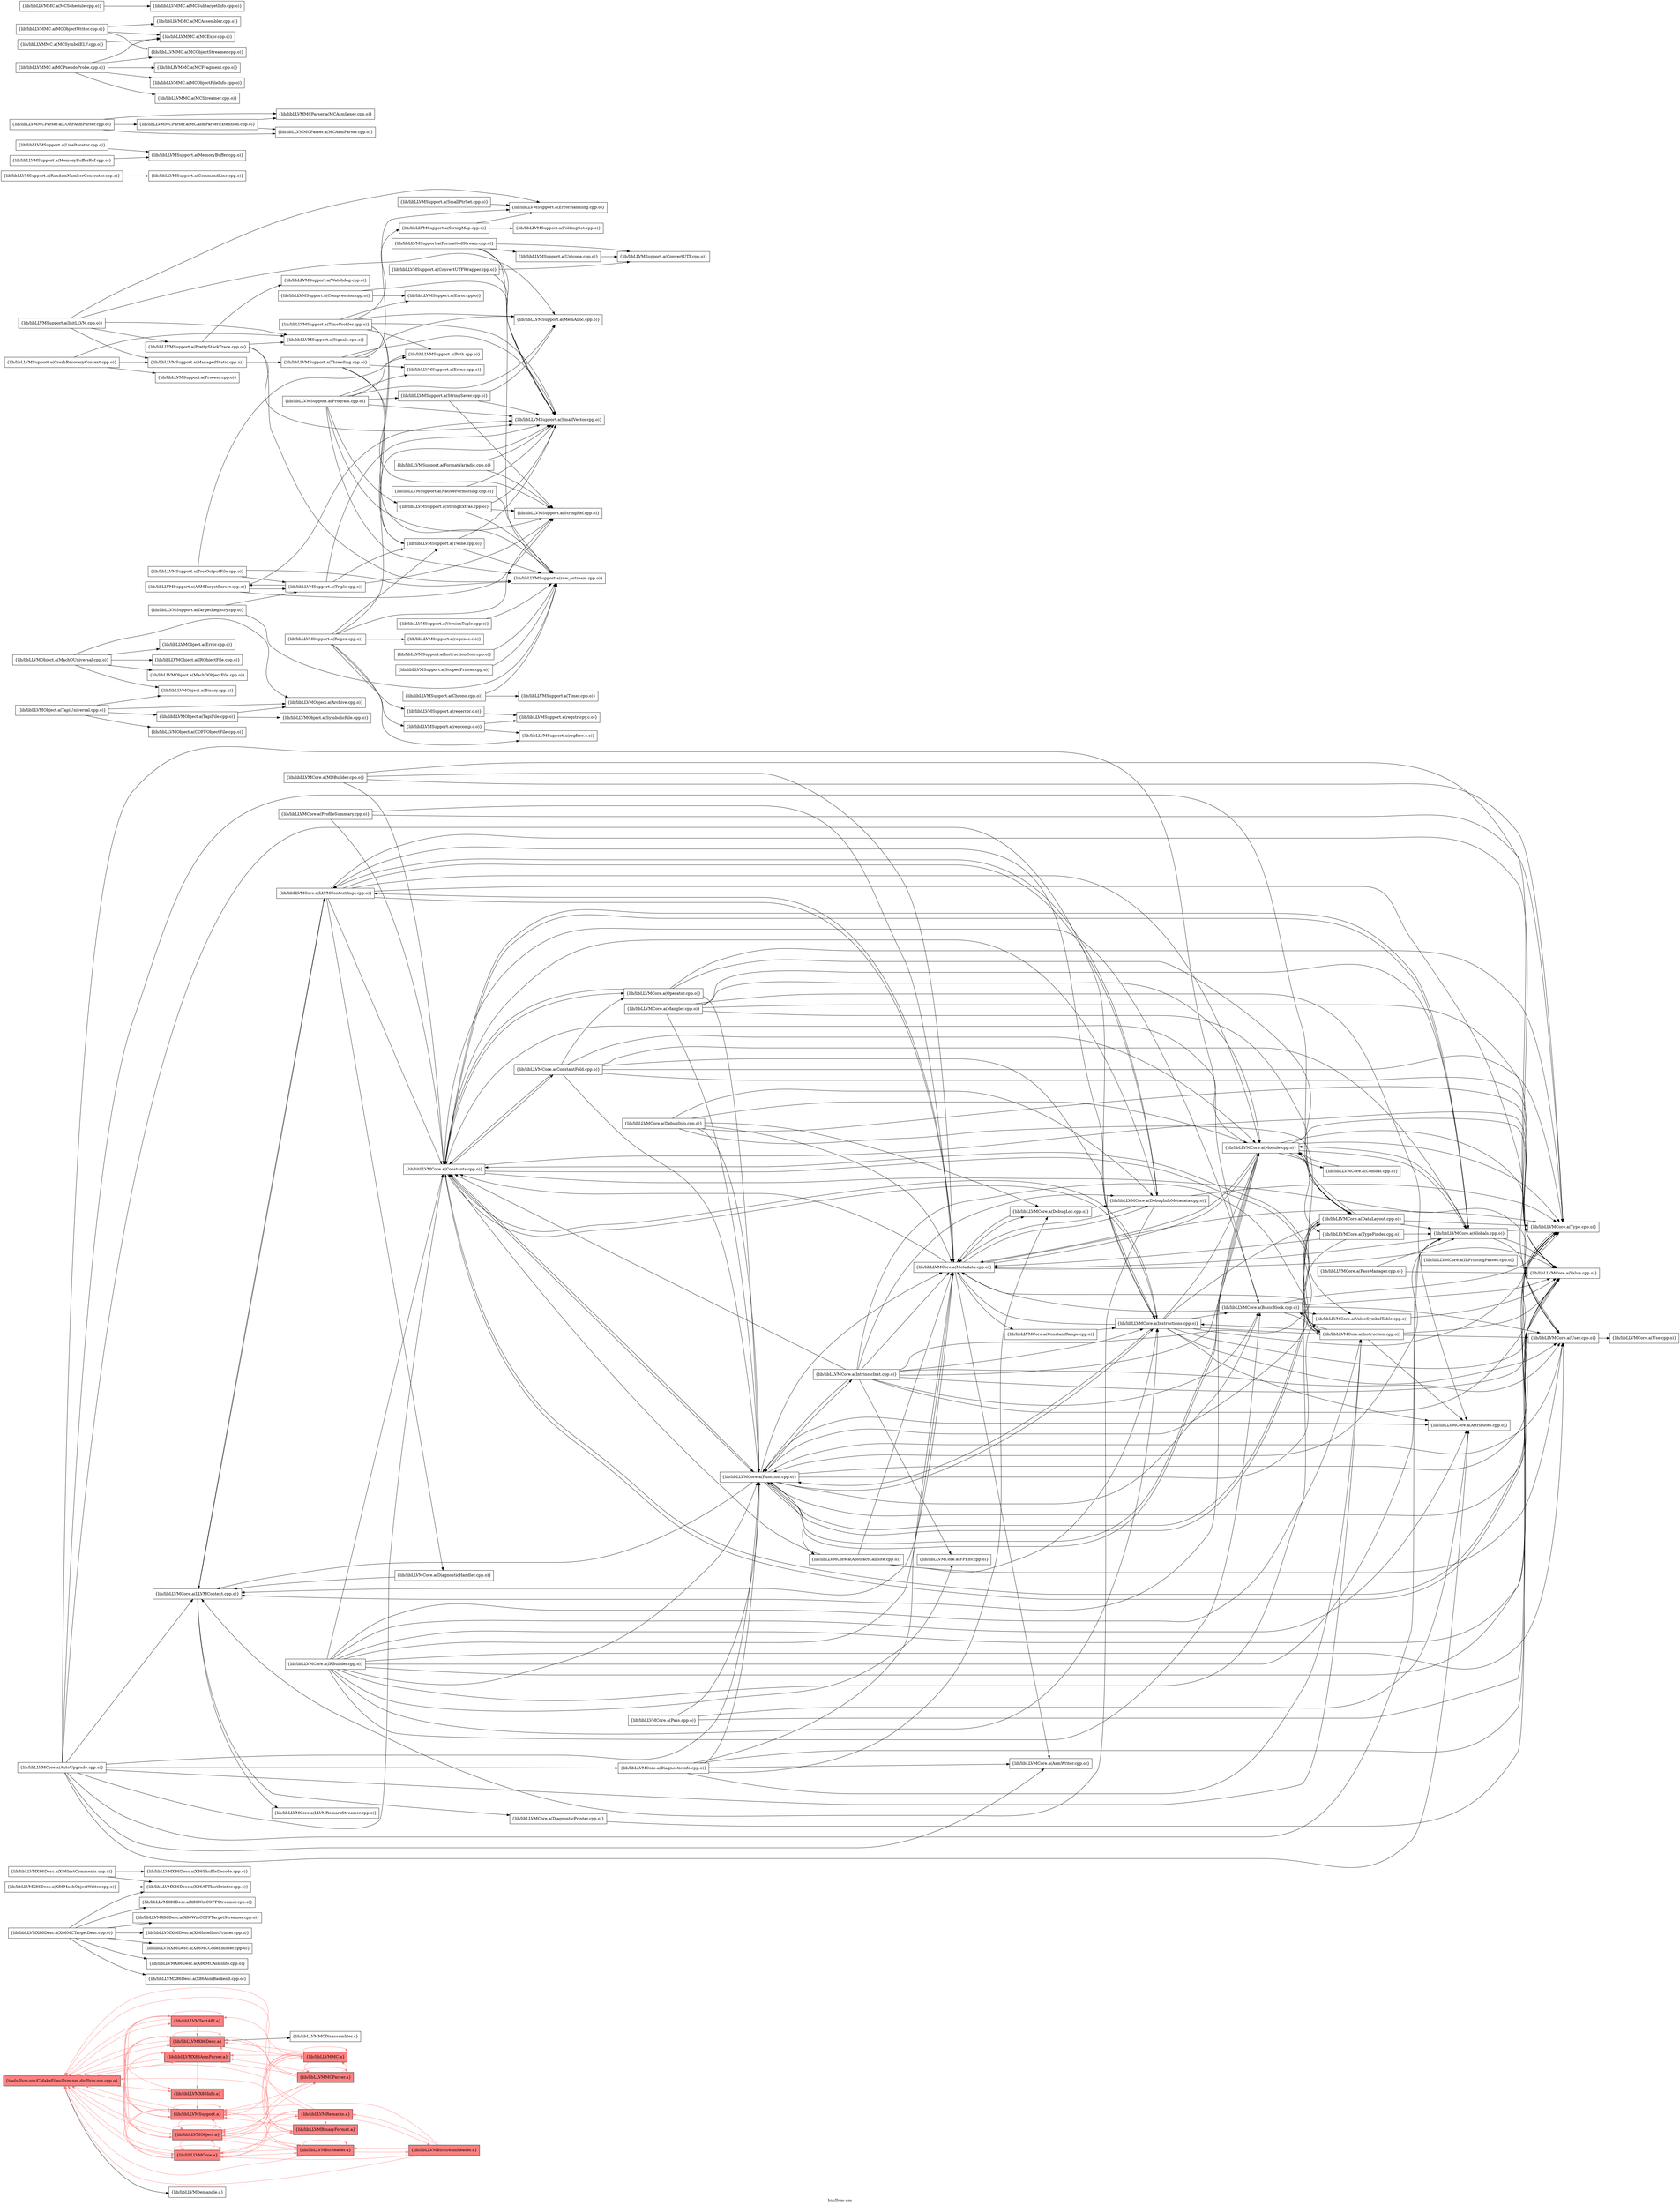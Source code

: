 digraph "bin/llvm-nm" {
	label="bin/llvm-nm";
	rankdir="LR"
	{ rank=same; Node0x55a150716d98;  }
	{ rank=same; Node0x55a1507157b8; Node0x55a150715cb8; Node0x55a1507176f8; Node0x55a150716cf8; Node0x55a1507189b8; Node0x55a1507171f8; Node0x55a150718eb8; Node0x55a150717fb8;  }
	{ rank=same; Node0x55a150710178; Node0x55a15070fc78; Node0x55a1507184b8; Node0x55a150717bf8; Node0x55a15070f728; Node0x55a15070f278;  }

	Node0x55a150716d98 [shape=record,shape=box,style=filled,fillcolor="1.000000 0.5 1",group=1,label="{tools/llvm-nm/CMakeFiles/llvm-nm.dir/llvm-nm.cpp.o}"];
	Node0x55a150716d98 -> Node0x55a1507157b8[color="1.000000 0.5 1"];
	Node0x55a150716d98 -> Node0x55a150715cb8[color="1.000000 0.5 1"];
	Node0x55a150716d98 -> Node0x55a1507176f8[color="1.000000 0.5 1"];
	Node0x55a150716d98 -> Node0x55a150716cf8[color="1.000000 0.5 1"];
	Node0x55a150716d98 -> Node0x55a1507189b8[color="1.000000 0.5 1"];
	Node0x55a150716d98 -> Node0x55a1507171f8;
	Node0x55a150716d98 -> Node0x55a150718eb8[color="1.000000 0.5 1"];
	Node0x55a150716d98 -> Node0x55a150717fb8[color="1.000000 0.5 1"];
	Node0x55a1507157b8 [shape=record,shape=box,style=filled,fillcolor="1.000000 0.5 1",group=1,label="{lib/libLLVMX86AsmParser.a}"];
	Node0x55a1507157b8 -> Node0x55a150716d98[color="1.000000 0.5 1"];
	Node0x55a1507157b8 -> Node0x55a150715cb8[color="1.000000 0.5 1"];
	Node0x55a1507157b8 -> Node0x55a1507176f8[color="1.000000 0.5 1"];
	Node0x55a1507157b8 -> Node0x55a150718eb8[color="1.000000 0.5 1"];
	Node0x55a1507157b8 -> Node0x55a150710178[color="1.000000 0.5 1"];
	Node0x55a1507157b8 -> Node0x55a15070fc78[color="1.000000 0.5 1"];
	Node0x55a150715cb8 [shape=record,shape=box,style=filled,fillcolor="1.000000 0.5 1",group=1,label="{lib/libLLVMX86Desc.a}"];
	Node0x55a150715cb8 -> Node0x55a150716d98[color="1.000000 0.5 1"];
	Node0x55a150715cb8 -> Node0x55a150715cb8[color="1.000000 0.5 1"];
	Node0x55a150715cb8 -> Node0x55a150718eb8[color="1.000000 0.5 1"];
	Node0x55a150715cb8 -> Node0x55a15070fc78[color="1.000000 0.5 1"];
	Node0x55a150715cb8 -> Node0x55a1507176f8[color="1.000000 0.5 1"];
	Node0x55a150715cb8 -> Node0x55a1507184b8;
	Node0x55a150715cb8 -> Node0x55a1507157b8[color="1.000000 0.5 1"];
	Node0x55a150715cb8 -> Node0x55a150717bf8[color="1.000000 0.5 1"];
	Node0x55a1507176f8 [shape=record,shape=box,style=filled,fillcolor="1.000000 0.5 1",group=1,label="{lib/libLLVMX86Info.a}"];
	Node0x55a1507176f8 -> Node0x55a150718eb8[color="1.000000 0.5 1"];
	Node0x55a150716cf8 [shape=record,shape=box,style=filled,fillcolor="1.000000 0.5 1",group=1,label="{lib/libLLVMCore.a}"];
	Node0x55a150716cf8 -> Node0x55a150718eb8[color="1.000000 0.5 1"];
	Node0x55a150716cf8 -> Node0x55a150716d98[color="1.000000 0.5 1"];
	Node0x55a150716cf8 -> Node0x55a150715cb8[color="1.000000 0.5 1"];
	Node0x55a150716cf8 -> Node0x55a150716cf8[color="1.000000 0.5 1"];
	Node0x55a150716cf8 -> Node0x55a150717bf8[color="1.000000 0.5 1"];
	Node0x55a150716cf8 -> Node0x55a15070f728[color="1.000000 0.5 1"];
	Node0x55a150716cf8 -> Node0x55a15070f278[color="1.000000 0.5 1"];
	Node0x55a150716cf8 -> Node0x55a1507189b8[color="1.000000 0.5 1"];
	Node0x55a1507189b8 [shape=record,shape=box,style=filled,fillcolor="1.000000 0.5 1",group=1,label="{lib/libLLVMObject.a}"];
	Node0x55a1507189b8 -> Node0x55a150716d98[color="1.000000 0.5 1"];
	Node0x55a1507189b8 -> Node0x55a1507189b8[color="1.000000 0.5 1"];
	Node0x55a1507189b8 -> Node0x55a150718eb8[color="1.000000 0.5 1"];
	Node0x55a1507189b8 -> Node0x55a150717bf8[color="1.000000 0.5 1"];
	Node0x55a1507189b8 -> Node0x55a15070fc78[color="1.000000 0.5 1"];
	Node0x55a1507189b8 -> Node0x55a150716cf8[color="1.000000 0.5 1"];
	Node0x55a1507189b8 -> Node0x55a15070f278[color="1.000000 0.5 1"];
	Node0x55a1507189b8 -> Node0x55a150715cb8[color="1.000000 0.5 1"];
	Node0x55a1507189b8 -> Node0x55a1507157b8[color="1.000000 0.5 1"];
	Node0x55a1507189b8 -> Node0x55a150710178[color="1.000000 0.5 1"];
	Node0x55a1507189b8 -> Node0x55a150717fb8[color="1.000000 0.5 1"];
	Node0x55a1507171f8 [shape=record,shape=box,group=0,label="{lib/libLLVMDemangle.a}"];
	Node0x55a150718eb8 [shape=record,shape=box,style=filled,fillcolor="1.000000 0.5 1",group=1,label="{lib/libLLVMSupport.a}"];
	Node0x55a150718eb8 -> Node0x55a150716d98[color="1.000000 0.5 1"];
	Node0x55a150718eb8 -> Node0x55a150716cf8[color="1.000000 0.5 1"];
	Node0x55a150718eb8 -> Node0x55a1507189b8[color="1.000000 0.5 1"];
	Node0x55a150718eb8 -> Node0x55a150718eb8[color="1.000000 0.5 1"];
	Node0x55a150718eb8 -> Node0x55a150715cb8[color="1.000000 0.5 1"];
	Node0x55a150717fb8 [shape=record,shape=box,style=filled,fillcolor="1.000000 0.5 1",group=1,label="{lib/libLLVMTextAPI.a}"];
	Node0x55a150717fb8 -> Node0x55a150718eb8[color="1.000000 0.5 1"];
	Node0x55a150717fb8 -> Node0x55a150717fb8[color="1.000000 0.5 1"];
	Node0x55a150717fb8 -> Node0x55a150716d98[color="1.000000 0.5 1"];
	Node0x55a150717fb8 -> Node0x55a1507189b8[color="1.000000 0.5 1"];
	Node0x55a150717fb8 -> Node0x55a150716cf8[color="1.000000 0.5 1"];
	Node0x55a150717fb8 -> Node0x55a150715cb8[color="1.000000 0.5 1"];
	Node0x55a150710178 [shape=record,shape=box,style=filled,fillcolor="1.000000 0.5 1",group=1,label="{lib/libLLVMMCParser.a}"];
	Node0x55a150710178 -> Node0x55a150716d98[color="1.000000 0.5 1"];
	Node0x55a150710178 -> Node0x55a1507157b8[color="1.000000 0.5 1"];
	Node0x55a150710178 -> Node0x55a150715cb8[color="1.000000 0.5 1"];
	Node0x55a150710178 -> Node0x55a1507189b8[color="1.000000 0.5 1"];
	Node0x55a150710178 -> Node0x55a150718eb8[color="1.000000 0.5 1"];
	Node0x55a150710178 -> Node0x55a150710178[color="1.000000 0.5 1"];
	Node0x55a150710178 -> Node0x55a15070fc78[color="1.000000 0.5 1"];
	Node0x55a15070fc78 [shape=record,shape=box,style=filled,fillcolor="1.000000 0.5 1",group=1,label="{lib/libLLVMMC.a}"];
	Node0x55a15070fc78 -> Node0x55a150715cb8[color="1.000000 0.5 1"];
	Node0x55a15070fc78 -> Node0x55a150718eb8[color="1.000000 0.5 1"];
	Node0x55a15070fc78 -> Node0x55a150716d98[color="1.000000 0.5 1"];
	Node0x55a15070fc78 -> Node0x55a150710178[color="1.000000 0.5 1"];
	Node0x55a15070fc78 -> Node0x55a15070fc78[color="1.000000 0.5 1"];
	Node0x55a15070fc78 -> Node0x55a1507157b8[color="1.000000 0.5 1"];
	Node0x55a15070fc78 -> Node0x55a150716cf8[color="1.000000 0.5 1"];
	Node0x55a15070fc78 -> Node0x55a1507189b8[color="1.000000 0.5 1"];
	Node0x55a15070fc78 -> Node0x55a150717bf8[color="1.000000 0.5 1"];
	Node0x55a1507101c8 [shape=record,shape=box,group=0,label="{lib/libLLVMX86Desc.a(X86InstComments.cpp.o)}"];
	Node0x55a1507101c8 -> Node0x55a150718dc8;
	Node0x55a1507101c8 -> Node0x55a150717a18;
	Node0x55a150718dc8 [shape=record,shape=box,group=0,label="{lib/libLLVMX86Desc.a(X86ATTInstPrinter.cpp.o)}"];
	Node0x55a150717a18 [shape=record,shape=box,group=0,label="{lib/libLLVMX86Desc.a(X86ShuffleDecode.cpp.o)}"];
	Node0x55a150717d38 [shape=record,shape=box,group=0,label="{lib/libLLVMX86Desc.a(X86MCTargetDesc.cpp.o)}"];
	Node0x55a150717d38 -> Node0x55a150718dc8;
	Node0x55a150717d38 -> Node0x55a150718698;
	Node0x55a150717d38 -> Node0x55a150718a58;
	Node0x55a150717d38 -> Node0x55a150718d28;
	Node0x55a150717d38 -> Node0x55a15070f0e8;
	Node0x55a150717d38 -> Node0x55a1507117f8;
	Node0x55a150717d38 -> Node0x55a150711d98;
	Node0x55a150718698 [shape=record,shape=box,group=0,label="{lib/libLLVMX86Desc.a(X86IntelInstPrinter.cpp.o)}"];
	Node0x55a150718a58 [shape=record,shape=box,group=0,label="{lib/libLLVMX86Desc.a(X86AsmBackend.cpp.o)}"];
	Node0x55a150718d28 [shape=record,shape=box,group=0,label="{lib/libLLVMX86Desc.a(X86MCAsmInfo.cpp.o)}"];
	Node0x55a15070f0e8 [shape=record,shape=box,group=0,label="{lib/libLLVMX86Desc.a(X86MCCodeEmitter.cpp.o)}"];
	Node0x55a1507117f8 [shape=record,shape=box,group=0,label="{lib/libLLVMX86Desc.a(X86WinCOFFStreamer.cpp.o)}"];
	Node0x55a150711d98 [shape=record,shape=box,group=0,label="{lib/libLLVMX86Desc.a(X86WinCOFFTargetStreamer.cpp.o)}"];
	Node0x55a1507184b8 [shape=record,shape=box,group=0,label="{lib/libLLVMMCDisassembler.a}"];
	Node0x55a150717bf8 [shape=record,shape=box,style=filled,fillcolor="1.000000 0.5 1",group=1,label="{lib/libLLVMBinaryFormat.a}"];
	Node0x55a150717bf8 -> Node0x55a150718eb8[color="1.000000 0.5 1"];
	Node0x55a150717bf8 -> Node0x55a150716d98[color="1.000000 0.5 1"];
	Node0x55a150710268 [shape=record,shape=box,group=0,label="{lib/libLLVMX86Desc.a(X86MachObjectWriter.cpp.o)}"];
	Node0x55a150710268 -> Node0x55a150718dc8;
	Node0x55a15070fd18 [shape=record,shape=box,group=0,label="{lib/libLLVMCore.a(LLVMContext.cpp.o)}"];
	Node0x55a15070fd18 -> Node0x55a150712e78;
	Node0x55a15070fd18 -> Node0x55a150713468;
	Node0x55a15070fd18 -> Node0x55a15070f4a8;
	Node0x55a150712e78 [shape=record,shape=box,group=0,label="{lib/libLLVMCore.a(DiagnosticPrinter.cpp.o)}"];
	Node0x55a150712e78 -> Node0x55a150717b08;
	Node0x55a150713468 [shape=record,shape=box,group=0,label="{lib/libLLVMCore.a(LLVMContextImpl.cpp.o)}"];
	Node0x55a150713468 -> Node0x55a15070fd18;
	Node0x55a150713468 -> Node0x55a1507109e8;
	Node0x55a150713468 -> Node0x55a150712388;
	Node0x55a150713468 -> Node0x55a150713be8;
	Node0x55a150713468 -> Node0x55a150710038;
	Node0x55a150713468 -> Node0x55a150710718;
	Node0x55a150713468 -> Node0x55a150710d08;
	Node0x55a150713468 -> Node0x55a150717b08;
	Node0x55a15070f4a8 [shape=record,shape=box,group=0,label="{lib/libLLVMCore.a(LLVMRemarkStreamer.cpp.o)}"];
	Node0x55a150717b08 [shape=record,shape=box,group=0,label="{lib/libLLVMCore.a(Value.cpp.o)}"];
	Node0x55a1507135a8 [shape=record,shape=box,group=0,label="{lib/libLLVMCore.a(DiagnosticInfo.cpp.o)}"];
	Node0x55a1507135a8 -> Node0x55a150713d28;
	Node0x55a1507135a8 -> Node0x55a1507161b8;
	Node0x55a1507135a8 -> Node0x55a150712158;
	Node0x55a1507135a8 -> Node0x55a150714f98;
	Node0x55a1507135a8 -> Node0x55a150710038;
	Node0x55a1507135a8 -> Node0x55a150717b08;
	Node0x55a150713d28 [shape=record,shape=box,group=0,label="{lib/libLLVMCore.a(Function.cpp.o)}"];
	Node0x55a150713d28 -> Node0x55a15070fd18;
	Node0x55a150713d28 -> Node0x55a1507118e8;
	Node0x55a150713d28 -> Node0x55a1507155d8;
	Node0x55a150713d28 -> Node0x55a150716488;
	Node0x55a150713d28 -> Node0x55a1507109e8;
	Node0x55a150713d28 -> Node0x55a150710f38;
	Node0x55a150713d28 -> Node0x55a150713c88;
	Node0x55a150713d28 -> Node0x55a1507143b8;
	Node0x55a150713d28 -> Node0x55a150710038;
	Node0x55a150713d28 -> Node0x55a150710718;
	Node0x55a150713d28 -> Node0x55a15070f638;
	Node0x55a150713d28 -> Node0x55a150710d08;
	Node0x55a150713d28 -> Node0x55a150717b08;
	Node0x55a150713d28 -> Node0x55a150716988;
	Node0x55a1507161b8 [shape=record,shape=box,group=0,label="{lib/libLLVMCore.a(Instruction.cpp.o)}"];
	Node0x55a1507161b8 -> Node0x55a1507155d8;
	Node0x55a1507161b8 -> Node0x55a150716488;
	Node0x55a1507161b8 -> Node0x55a1507109e8;
	Node0x55a1507161b8 -> Node0x55a150710f38;
	Node0x55a1507161b8 -> Node0x55a150710038;
	Node0x55a1507161b8 -> Node0x55a150710d08;
	Node0x55a1507161b8 -> Node0x55a150717b08;
	Node0x55a150712158 [shape=record,shape=box,group=0,label="{lib/libLLVMCore.a(AsmWriter.cpp.o)}"];
	Node0x55a150714f98 [shape=record,shape=box,group=0,label="{lib/libLLVMCore.a(DebugLoc.cpp.o)}"];
	Node0x55a150714f98 -> Node0x55a150712388;
	Node0x55a150714f98 -> Node0x55a150710038;
	Node0x55a150710038 [shape=record,shape=box,group=0,label="{lib/libLLVMCore.a(Metadata.cpp.o)}"];
	Node0x55a150710038 -> Node0x55a15070fd18;
	Node0x55a150710038 -> Node0x55a150712838;
	Node0x55a150710038 -> Node0x55a1507109e8;
	Node0x55a150710038 -> Node0x55a150712158;
	Node0x55a150710038 -> Node0x55a150712388;
	Node0x55a150710038 -> Node0x55a150714f98;
	Node0x55a150710038 -> Node0x55a150713468;
	Node0x55a150710038 -> Node0x55a150710718;
	Node0x55a150710038 -> Node0x55a15070f638;
	Node0x55a150710038 -> Node0x55a150717b08;
	Node0x55a1507118e8 [shape=record,shape=box,group=0,label="{lib/libLLVMCore.a(DataLayout.cpp.o)}"];
	Node0x55a1507118e8 -> Node0x55a150713d28;
	Node0x55a1507118e8 -> Node0x55a150712018;
	Node0x55a1507118e8 -> Node0x55a150710718;
	Node0x55a1507118e8 -> Node0x55a15070f638;
	Node0x55a1507155d8 [shape=record,shape=box,group=0,label="{lib/libLLVMCore.a(Instructions.cpp.o)}"];
	Node0x55a1507155d8 -> Node0x55a150713d28;
	Node0x55a1507155d8 -> Node0x55a1507118e8;
	Node0x55a1507155d8 -> Node0x55a1507161b8;
	Node0x55a1507155d8 -> Node0x55a150716488;
	Node0x55a1507155d8 -> Node0x55a1507109e8;
	Node0x55a1507155d8 -> Node0x55a150710f38;
	Node0x55a1507155d8 -> Node0x55a150713468;
	Node0x55a1507155d8 -> Node0x55a150710038;
	Node0x55a1507155d8 -> Node0x55a150710718;
	Node0x55a1507155d8 -> Node0x55a15070f638;
	Node0x55a1507155d8 -> Node0x55a150710d08;
	Node0x55a1507155d8 -> Node0x55a150717b08;
	Node0x55a150716488 [shape=record,shape=box,group=0,label="{lib/libLLVMCore.a(BasicBlock.cpp.o)}"];
	Node0x55a150716488 -> Node0x55a1507161b8;
	Node0x55a150716488 -> Node0x55a1507109e8;
	Node0x55a150716488 -> Node0x55a150710038;
	Node0x55a150716488 -> Node0x55a15070f638;
	Node0x55a150716488 -> Node0x55a150710d08;
	Node0x55a150716488 -> Node0x55a150717b08;
	Node0x55a150716488 -> Node0x55a150716988;
	Node0x55a1507109e8 [shape=record,shape=box,group=0,label="{lib/libLLVMCore.a(Constants.cpp.o)}"];
	Node0x55a1507109e8 -> Node0x55a150713d28;
	Node0x55a1507109e8 -> Node0x55a150712018;
	Node0x55a1507109e8 -> Node0x55a1507155d8;
	Node0x55a1507109e8 -> Node0x55a1507161b8;
	Node0x55a1507109e8 -> Node0x55a150710768;
	Node0x55a1507109e8 -> Node0x55a150711708;
	Node0x55a1507109e8 -> Node0x55a15070f638;
	Node0x55a1507109e8 -> Node0x55a150710d08;
	Node0x55a1507109e8 -> Node0x55a150717b08;
	Node0x55a150710f38 [shape=record,shape=box,group=0,label="{lib/libLLVMCore.a(Attributes.cpp.o)}"];
	Node0x55a150713c88 [shape=record,shape=box,group=0,label="{lib/libLLVMCore.a(IntrinsicInst.cpp.o)}"];
	Node0x55a150713c88 -> Node0x55a150713d28;
	Node0x55a150713c88 -> Node0x55a1507118e8;
	Node0x55a150713c88 -> Node0x55a1507155d8;
	Node0x55a150713c88 -> Node0x55a1507161b8;
	Node0x55a150713c88 -> Node0x55a150716488;
	Node0x55a150713c88 -> Node0x55a1507109e8;
	Node0x55a150713c88 -> Node0x55a150712388;
	Node0x55a150713c88 -> Node0x55a150713a58;
	Node0x55a150713c88 -> Node0x55a150710038;
	Node0x55a150713c88 -> Node0x55a150710718;
	Node0x55a150713c88 -> Node0x55a15070f638;
	Node0x55a150713c88 -> Node0x55a150710d08;
	Node0x55a150713c88 -> Node0x55a150717b08;
	Node0x55a1507143b8 [shape=record,shape=box,group=0,label="{lib/libLLVMCore.a(AbstractCallSite.cpp.o)}"];
	Node0x55a1507143b8 -> Node0x55a1507155d8;
	Node0x55a1507143b8 -> Node0x55a1507109e8;
	Node0x55a1507143b8 -> Node0x55a150710038;
	Node0x55a1507143b8 -> Node0x55a150710d08;
	Node0x55a150710718 [shape=record,shape=box,group=0,label="{lib/libLLVMCore.a(Module.cpp.o)}"];
	Node0x55a150710718 -> Node0x55a15070fd18;
	Node0x55a150710718 -> Node0x55a150713d28;
	Node0x55a150710718 -> Node0x55a1507118e8;
	Node0x55a150710718 -> Node0x55a150712018;
	Node0x55a150710718 -> Node0x55a1507109e8;
	Node0x55a150710718 -> Node0x55a150713508;
	Node0x55a150710718 -> Node0x55a150710038;
	Node0x55a150710718 -> Node0x55a15070f638;
	Node0x55a150710718 -> Node0x55a150711118;
	Node0x55a150710718 -> Node0x55a150710d08;
	Node0x55a150710718 -> Node0x55a150717b08;
	Node0x55a150710718 -> Node0x55a150716988;
	Node0x55a15070f638 [shape=record,shape=box,group=0,label="{lib/libLLVMCore.a(Type.cpp.o)}"];
	Node0x55a15070f638 -> Node0x55a1507109e8;
	Node0x55a150710d08 [shape=record,shape=box,group=0,label="{lib/libLLVMCore.a(User.cpp.o)}"];
	Node0x55a150710d08 -> Node0x55a150710538;
	Node0x55a150716988 [shape=record,shape=box,group=0,label="{lib/libLLVMCore.a(ValueSymbolTable.cpp.o)}"];
	Node0x55a150716988 -> Node0x55a150717b08;
	Node0x55a150712018 [shape=record,shape=box,group=0,label="{lib/libLLVMCore.a(Globals.cpp.o)}"];
	Node0x55a150712018 -> Node0x55a150713d28;
	Node0x55a150712018 -> Node0x55a1507109e8;
	Node0x55a150712018 -> Node0x55a150710038;
	Node0x55a150712018 -> Node0x55a150710718;
	Node0x55a150712018 -> Node0x55a15070f638;
	Node0x55a150712018 -> Node0x55a150710d08;
	Node0x55a150712018 -> Node0x55a150717b08;
	Node0x55a150712838 [shape=record,shape=box,group=0,label="{lib/libLLVMCore.a(ConstantRange.cpp.o)}"];
	Node0x55a150712838 -> Node0x55a1507155d8;
	Node0x55a150710768 [shape=record,shape=box,group=0,label="{lib/libLLVMCore.a(ConstantFold.cpp.o)}"];
	Node0x55a150710768 -> Node0x55a150713d28;
	Node0x55a150710768 -> Node0x55a150712018;
	Node0x55a150710768 -> Node0x55a1507155d8;
	Node0x55a150710768 -> Node0x55a1507109e8;
	Node0x55a150710768 -> Node0x55a150710718;
	Node0x55a150710768 -> Node0x55a150711708;
	Node0x55a150710768 -> Node0x55a15070f638;
	Node0x55a150710768 -> Node0x55a150717b08;
	Node0x55a150711708 [shape=record,shape=box,group=0,label="{lib/libLLVMCore.a(Operator.cpp.o)}"];
	Node0x55a150711708 -> Node0x55a150713d28;
	Node0x55a150711708 -> Node0x55a1507118e8;
	Node0x55a150711708 -> Node0x55a1507109e8;
	Node0x55a150711708 -> Node0x55a15070f638;
	Node0x55a150712388 [shape=record,shape=box,group=0,label="{lib/libLLVMCore.a(DebugInfoMetadata.cpp.o)}"];
	Node0x55a150712388 -> Node0x55a15070fd18;
	Node0x55a150712388 -> Node0x55a1507109e8;
	Node0x55a150712388 -> Node0x55a150713468;
	Node0x55a150712388 -> Node0x55a150710038;
	Node0x55a150712388 -> Node0x55a15070f638;
	Node0x55a150713508 [shape=record,shape=box,group=0,label="{lib/libLLVMCore.a(Comdat.cpp.o)}"];
	Node0x55a150713508 -> Node0x55a150710718;
	Node0x55a150713a58 [shape=record,shape=box,group=0,label="{lib/libLLVMCore.a(FPEnv.cpp.o)}"];
	Node0x55a150711f78 [shape=record,shape=box,group=0,label="{lib/libLLVMCore.a(DebugInfo.cpp.o)}"];
	Node0x55a150711f78 -> Node0x55a150713d28;
	Node0x55a150711f78 -> Node0x55a1507161b8;
	Node0x55a150711f78 -> Node0x55a150712388;
	Node0x55a150711f78 -> Node0x55a150714f98;
	Node0x55a150711f78 -> Node0x55a150710038;
	Node0x55a150711f78 -> Node0x55a150710718;
	Node0x55a150711f78 -> Node0x55a150717b08;
	Node0x55a150712ec8 [shape=record,shape=box,group=0,label="{lib/libLLVMCore.a(IRBuilder.cpp.o)}"];
	Node0x55a150712ec8 -> Node0x55a150713d28;
	Node0x55a150712ec8 -> Node0x55a1507118e8;
	Node0x55a150712ec8 -> Node0x55a150712018;
	Node0x55a150712ec8 -> Node0x55a1507155d8;
	Node0x55a150712ec8 -> Node0x55a1507161b8;
	Node0x55a150712ec8 -> Node0x55a150716488;
	Node0x55a150712ec8 -> Node0x55a1507109e8;
	Node0x55a150712ec8 -> Node0x55a150710f38;
	Node0x55a150712ec8 -> Node0x55a150713a58;
	Node0x55a150712ec8 -> Node0x55a150710038;
	Node0x55a150712ec8 -> Node0x55a15070f638;
	Node0x55a150712ec8 -> Node0x55a150710d08;
	Node0x55a150712ec8 -> Node0x55a150717b08;
	Node0x55a150713be8 [shape=record,shape=box,group=0,label="{lib/libLLVMCore.a(DiagnosticHandler.cpp.o)}"];
	Node0x55a150713be8 -> Node0x55a15070fd18;
	Node0x55a15070f728 [shape=record,shape=box,style=filled,fillcolor="1.000000 0.5 1",group=1,label="{lib/libLLVMRemarks.a}"];
	Node0x55a15070f728 -> Node0x55a150716d98[color="1.000000 0.5 1"];
	Node0x55a15070f728 -> Node0x55a150718eb8[color="1.000000 0.5 1"];
	Node0x55a15070f728 -> Node0x55a150716cf8[color="1.000000 0.5 1"];
	Node0x55a15070f728 -> Node0x55a15070f278[color="1.000000 0.5 1"];
	Node0x55a15070f728 -> Node0x55a150717bf8[color="1.000000 0.5 1"];
	Node0x55a15070f728 -> Node0x55a1507189b8[color="1.000000 0.5 1"];
	Node0x55a15070f728 -> Node0x55a15070f3b8[color="1.000000 0.5 1"];
	Node0x55a15070f728 -> Node0x55a150717fb8[color="1.000000 0.5 1"];
	Node0x55a15070fc28 [shape=record,shape=box,group=0,label="{lib/libLLVMCore.a(MDBuilder.cpp.o)}"];
	Node0x55a15070fc28 -> Node0x55a1507109e8;
	Node0x55a15070fc28 -> Node0x55a150710038;
	Node0x55a15070fc28 -> Node0x55a15070f638;
	Node0x55a15070fc28 -> Node0x55a150717b08;
	Node0x55a150711118 [shape=record,shape=box,group=0,label="{lib/libLLVMCore.a(TypeFinder.cpp.o)}"];
	Node0x55a150711118 -> Node0x55a150713d28;
	Node0x55a150711118 -> Node0x55a150712018;
	Node0x55a150711118 -> Node0x55a150710038;
	Node0x55a15070f228 [shape=record,shape=box,group=0,label="{lib/libLLVMCore.a(ProfileSummary.cpp.o)}"];
	Node0x55a15070f228 -> Node0x55a1507109e8;
	Node0x55a15070f228 -> Node0x55a150710038;
	Node0x55a15070f228 -> Node0x55a15070f638;
	Node0x55a150710538 [shape=record,shape=box,group=0,label="{lib/libLLVMCore.a(Use.cpp.o)}"];
	Node0x55a15070f278 [shape=record,shape=box,style=filled,fillcolor="1.000000 0.5 1",group=1,label="{lib/libLLVMBitReader.a}"];
	Node0x55a15070f278 -> Node0x55a150716d98[color="1.000000 0.5 1"];
	Node0x55a15070f278 -> Node0x55a150716cf8[color="1.000000 0.5 1"];
	Node0x55a15070f278 -> Node0x55a1507189b8[color="1.000000 0.5 1"];
	Node0x55a15070f278 -> Node0x55a150718eb8[color="1.000000 0.5 1"];
	Node0x55a15070f278 -> Node0x55a15070f278[color="1.000000 0.5 1"];
	Node0x55a15070f278 -> Node0x55a15070f3b8[color="1.000000 0.5 1"];
	Node0x55a15070f8b8 [shape=record,shape=box,group=0,label="{lib/libLLVMCore.a(Mangler.cpp.o)}"];
	Node0x55a15070f8b8 -> Node0x55a150713d28;
	Node0x55a15070f8b8 -> Node0x55a1507118e8;
	Node0x55a15070f8b8 -> Node0x55a150712018;
	Node0x55a15070f8b8 -> Node0x55a150710f38;
	Node0x55a15070f8b8 -> Node0x55a150710718;
	Node0x55a15070f8b8 -> Node0x55a150717b08;
	Node0x55a15070f688 [shape=record,shape=box,group=0,label="{lib/libLLVMObject.a(MachOUniversal.cpp.o)}"];
	Node0x55a15070f688 -> Node0x55a150718c38;
	Node0x55a15070f688 -> Node0x55a150717dd8;
	Node0x55a15070f688 -> Node0x55a150710da8;
	Node0x55a15070f688 -> Node0x55a1507107b8;
	Node0x55a15070f688 -> Node0x55a15070f188;
	Node0x55a150718c38 [shape=record,shape=box,group=0,label="{lib/libLLVMObject.a(Archive.cpp.o)}"];
	Node0x55a150717dd8 [shape=record,shape=box,group=0,label="{lib/libLLVMObject.a(Binary.cpp.o)}"];
	Node0x55a150710da8 [shape=record,shape=box,group=0,label="{lib/libLLVMObject.a(Error.cpp.o)}"];
	Node0x55a1507107b8 [shape=record,shape=box,group=0,label="{lib/libLLVMObject.a(IRObjectFile.cpp.o)}"];
	Node0x55a15070f188 [shape=record,shape=box,group=0,label="{lib/libLLVMObject.a(MachOObjectFile.cpp.o)}"];
	Node0x55a150714688 [shape=record,shape=box,group=0,label="{lib/libLLVMObject.a(TapiUniversal.cpp.o)}"];
	Node0x55a150714688 -> Node0x55a150715308;
	Node0x55a150714688 -> Node0x55a150718c38;
	Node0x55a150714688 -> Node0x55a150717dd8;
	Node0x55a150714688 -> Node0x55a1507122e8;
	Node0x55a150715308 [shape=record,shape=box,group=0,label="{lib/libLLVMObject.a(TapiFile.cpp.o)}"];
	Node0x55a150715308 -> Node0x55a150716208;
	Node0x55a150715308 -> Node0x55a150718c38;
	Node0x55a1507122e8 [shape=record,shape=box,group=0,label="{lib/libLLVMObject.a(COFFObjectFile.cpp.o)}"];
	Node0x55a150716208 [shape=record,shape=box,group=0,label="{lib/libLLVMObject.a(SymbolicFile.cpp.o)}"];
	Node0x55a150714a48 [shape=record,shape=box,group=0,label="{lib/libLLVMSupport.a(ARMTargetParser.cpp.o)}"];
	Node0x55a150714a48 -> Node0x55a1507130a8;
	Node0x55a150714a48 -> Node0x55a150710e48;
	Node0x55a150714a48 -> Node0x55a1507126a8;
	Node0x55a1507130a8 [shape=record,shape=box,group=0,label="{lib/libLLVMSupport.a(SmallVector.cpp.o)}"];
	Node0x55a150710e48 [shape=record,shape=box,group=0,label="{lib/libLLVMSupport.a(StringRef.cpp.o)}"];
	Node0x55a1507126a8 [shape=record,shape=box,group=0,label="{lib/libLLVMSupport.a(Triple.cpp.o)}"];
	Node0x55a1507126a8 -> Node0x55a150714a48;
	Node0x55a1507126a8 -> Node0x55a1507130a8;
	Node0x55a1507126a8 -> Node0x55a150710e48;
	Node0x55a1507126a8 -> Node0x55a150712ab8;
	Node0x55a15070fd68 [shape=record,shape=box,group=0,label="{lib/libLLVMSupport.a(ConvertUTFWrapper.cpp.o)}"];
	Node0x55a15070fd68 -> Node0x55a1507178d8;
	Node0x55a15070fd68 -> Node0x55a1507130a8;
	Node0x55a1507178d8 [shape=record,shape=box,group=0,label="{lib/libLLVMSupport.a(ConvertUTF.cpp.o)}"];
	Node0x55a150714368 [shape=record,shape=box,group=0,label="{lib/libLLVMSupport.a(FormattedStream.cpp.o)}"];
	Node0x55a150714368 -> Node0x55a1507178d8;
	Node0x55a150714368 -> Node0x55a1507130a8;
	Node0x55a150714368 -> Node0x55a1507139b8;
	Node0x55a150714368 -> Node0x55a150715a88;
	Node0x55a1507139b8 [shape=record,shape=box,group=0,label="{lib/libLLVMSupport.a(Unicode.cpp.o)}"];
	Node0x55a1507139b8 -> Node0x55a1507178d8;
	Node0x55a150715a88 [shape=record,shape=box,group=0,label="{lib/libLLVMSupport.a(raw_ostream.cpp.o)}"];
	Node0x55a150716028 [shape=record,shape=box,group=0,label="{lib/libLLVMSupport.a(FormatVariadic.cpp.o)}"];
	Node0x55a150716028 -> Node0x55a1507130a8;
	Node0x55a150716028 -> Node0x55a150710e48;
	Node0x55a150714638 [shape=record,shape=box,group=0,label="{lib/libLLVMSupport.a(InitLLVM.cpp.o)}"];
	Node0x55a150714638 -> Node0x55a150717e28;
	Node0x55a150714638 -> Node0x55a150714ae8;
	Node0x55a150714638 -> Node0x55a1507158a8;
	Node0x55a150714638 -> Node0x55a150711cf8;
	Node0x55a150714638 -> Node0x55a1507186e8;
	Node0x55a150717e28 [shape=record,shape=box,group=0,label="{lib/libLLVMSupport.a(ErrorHandling.cpp.o)}"];
	Node0x55a150714ae8 [shape=record,shape=box,group=0,label="{lib/libLLVMSupport.a(ManagedStatic.cpp.o)}"];
	Node0x55a150714ae8 -> Node0x55a150714d68;
	Node0x55a1507158a8 [shape=record,shape=box,group=0,label="{lib/libLLVMSupport.a(MemAlloc.cpp.o)}"];
	Node0x55a150711cf8 [shape=record,shape=box,group=0,label="{lib/libLLVMSupport.a(PrettyStackTrace.cpp.o)}"];
	Node0x55a150711cf8 -> Node0x55a1507130a8;
	Node0x55a150711cf8 -> Node0x55a150715a88;
	Node0x55a150711cf8 -> Node0x55a1507186e8;
	Node0x55a150711cf8 -> Node0x55a150715628;
	Node0x55a1507186e8 [shape=record,shape=box,group=0,label="{lib/libLLVMSupport.a(Signals.cpp.o)}"];
	Node0x55a150715218 [shape=record,shape=box,group=0,label="{lib/libLLVMSupport.a(InstructionCost.cpp.o)}"];
	Node0x55a150715218 -> Node0x55a150715a88;
	Node0x55a150714d68 [shape=record,shape=box,group=0,label="{lib/libLLVMSupport.a(Threading.cpp.o)}"];
	Node0x55a150714d68 -> Node0x55a150717e28;
	Node0x55a150714d68 -> Node0x55a1507158a8;
	Node0x55a150714d68 -> Node0x55a1507130a8;
	Node0x55a150714d68 -> Node0x55a150710e48;
	Node0x55a150714d68 -> Node0x55a150712ab8;
	Node0x55a150714d68 -> Node0x55a15070f778;
	Node0x55a150712a18 [shape=record,shape=box,group=0,label="{lib/libLLVMSupport.a(NativeFormatting.cpp.o)}"];
	Node0x55a150712a18 -> Node0x55a1507130a8;
	Node0x55a150712a18 -> Node0x55a150715a88;
	Node0x55a150715628 [shape=record,shape=box,group=0,label="{lib/libLLVMSupport.a(Watchdog.cpp.o)}"];
	Node0x55a1507137d8 [shape=record,shape=box,group=0,label="{lib/libLLVMSupport.a(RandomNumberGenerator.cpp.o)}"];
	Node0x55a1507137d8 -> Node0x55a150710df8;
	Node0x55a150710df8 [shape=record,shape=box,group=0,label="{lib/libLLVMSupport.a(CommandLine.cpp.o)}"];
	Node0x55a150714048 [shape=record,shape=box,group=0,label="{lib/libLLVMSupport.a(Regex.cpp.o)}"];
	Node0x55a150714048 -> Node0x55a1507130a8;
	Node0x55a150714048 -> Node0x55a150710e48;
	Node0x55a150714048 -> Node0x55a150712ab8;
	Node0x55a150714048 -> Node0x55a150715808;
	Node0x55a150714048 -> Node0x55a150712d88;
	Node0x55a150714048 -> Node0x55a150712608;
	Node0x55a150714048 -> Node0x55a150712888;
	Node0x55a150712ab8 [shape=record,shape=box,group=0,label="{lib/libLLVMSupport.a(Twine.cpp.o)}"];
	Node0x55a150712ab8 -> Node0x55a1507130a8;
	Node0x55a150712ab8 -> Node0x55a150715a88;
	Node0x55a150715808 [shape=record,shape=box,group=0,label="{lib/libLLVMSupport.a(regcomp.c.o)}"];
	Node0x55a150715808 -> Node0x55a150712888;
	Node0x55a150715808 -> Node0x55a1507119d8;
	Node0x55a150712d88 [shape=record,shape=box,group=0,label="{lib/libLLVMSupport.a(regerror.c.o)}"];
	Node0x55a150712d88 -> Node0x55a1507119d8;
	Node0x55a150712608 [shape=record,shape=box,group=0,label="{lib/libLLVMSupport.a(regexec.c.o)}"];
	Node0x55a150712888 [shape=record,shape=box,group=0,label="{lib/libLLVMSupport.a(regfree.c.o)}"];
	Node0x55a150711de8 [shape=record,shape=box,group=0,label="{lib/libLLVMSupport.a(ScopedPrinter.cpp.o)}"];
	Node0x55a150711de8 -> Node0x55a150715a88;
	Node0x55a150713828 [shape=record,shape=box,group=0,label="{lib/libLLVMSupport.a(SmallPtrSet.cpp.o)}"];
	Node0x55a150713828 -> Node0x55a150717e28;
	Node0x55a15070f2c8 [shape=record,shape=box,group=0,label="{lib/libLLVMSupport.a(StringExtras.cpp.o)}"];
	Node0x55a15070f2c8 -> Node0x55a1507130a8;
	Node0x55a15070f2c8 -> Node0x55a150710e48;
	Node0x55a15070f2c8 -> Node0x55a150715a88;
	Node0x55a150711258 [shape=record,shape=box,group=0,label="{lib/libLLVMSupport.a(StringMap.cpp.o)}"];
	Node0x55a150711258 -> Node0x55a150717e28;
	Node0x55a150711258 -> Node0x55a150714598;
	Node0x55a150714598 [shape=record,shape=box,group=0,label="{lib/libLLVMSupport.a(FoldingSet.cpp.o)}"];
	Node0x55a1507115c8 [shape=record,shape=box,group=0,label="{lib/libLLVMSupport.a(StringSaver.cpp.o)}"];
	Node0x55a1507115c8 -> Node0x55a1507158a8;
	Node0x55a1507115c8 -> Node0x55a1507130a8;
	Node0x55a1507115c8 -> Node0x55a150710e48;
	Node0x55a150711a28 [shape=record,shape=box,group=0,label="{lib/libLLVMSupport.a(ToolOutputFile.cpp.o)}"];
	Node0x55a150711a28 -> Node0x55a1507126a8;
	Node0x55a150711a28 -> Node0x55a150715a88;
	Node0x55a150711a28 -> Node0x55a1507113e8;
	Node0x55a1507113e8 [shape=record,shape=box,group=0,label="{lib/libLLVMSupport.a(Path.cpp.o)}"];
	Node0x55a1507119d8 [shape=record,shape=box,group=0,label="{lib/libLLVMSupport.a(regstrlcpy.c.o)}"];
	Node0x55a15070fe08 [shape=record,shape=box,group=0,label="{lib/libLLVMSupport.a(CrashRecoveryContext.cpp.o)}"];
	Node0x55a15070fe08 -> Node0x55a150714ae8;
	Node0x55a15070fe08 -> Node0x55a150710c68;
	Node0x55a15070fe08 -> Node0x55a1507186e8;
	Node0x55a150710c68 [shape=record,shape=box,group=0,label="{lib/libLLVMSupport.a(Process.cpp.o)}"];
	Node0x55a15070f4f8 [shape=record,shape=box,group=0,label="{lib/libLLVMSupport.a(Program.cpp.o)}"];
	Node0x55a15070f4f8 -> Node0x55a1507158a8;
	Node0x55a15070f4f8 -> Node0x55a1507130a8;
	Node0x55a15070f4f8 -> Node0x55a15070f2c8;
	Node0x55a15070f4f8 -> Node0x55a1507115c8;
	Node0x55a15070f4f8 -> Node0x55a150710e48;
	Node0x55a15070f4f8 -> Node0x55a150715a88;
	Node0x55a15070f4f8 -> Node0x55a1507113e8;
	Node0x55a15070f4f8 -> Node0x55a15070f778;
	Node0x55a15070f778 [shape=record,shape=box,group=0,label="{lib/libLLVMSupport.a(Errno.cpp.o)}"];
	Node0x55a150718fa8 [shape=record,shape=box,group=0,label="{lib/libLLVMSupport.a(TargetRegistry.cpp.o)}"];
	Node0x55a150718fa8 -> Node0x55a1507126a8;
	Node0x55a150718fa8 -> Node0x55a150715a88;
	Node0x55a150712f18 [shape=record,shape=box,group=0,label="{lib/libLLVMSupport.a(LineIterator.cpp.o)}"];
	Node0x55a150712f18 -> Node0x55a150716528;
	Node0x55a150716528 [shape=record,shape=box,group=0,label="{lib/libLLVMSupport.a(MemoryBuffer.cpp.o)}"];
	Node0x55a150713b48 [shape=record,shape=box,group=0,label="{lib/libLLVMSupport.a(VersionTuple.cpp.o)}"];
	Node0x55a150713b48 -> Node0x55a150715a88;
	Node0x55a150711ed8 [shape=record,shape=box,group=0,label="{lib/libLLVMMCParser.a(COFFAsmParser.cpp.o)}"];
	Node0x55a150711ed8 -> Node0x55a150710cb8;
	Node0x55a150711ed8 -> Node0x55a150711078;
	Node0x55a150711ed8 -> Node0x55a150711668;
	Node0x55a150710cb8 [shape=record,shape=box,group=0,label="{lib/libLLVMMCParser.a(MCAsmLexer.cpp.o)}"];
	Node0x55a150711078 [shape=record,shape=box,group=0,label="{lib/libLLVMMCParser.a(MCAsmParser.cpp.o)}"];
	Node0x55a150711668 [shape=record,shape=box,group=0,label="{lib/libLLVMMCParser.a(MCAsmParserExtension.cpp.o)}"];
	Node0x55a150711668 -> Node0x55a150710cb8;
	Node0x55a150711668 -> Node0x55a150711078;
	Node0x55a150713918 [shape=record,shape=box,group=0,label="{lib/libLLVMSupport.a(Compression.cpp.o)}"];
	Node0x55a150713918 -> Node0x55a150718288;
	Node0x55a150713918 -> Node0x55a1507130a8;
	Node0x55a150718288 [shape=record,shape=box,group=0,label="{lib/libLLVMSupport.a(Error.cpp.o)}"];
	Node0x55a150713198 [shape=record,shape=box,group=0,label="{lib/libLLVMMC.a(MCObjectWriter.cpp.o)}"];
	Node0x55a150713198 -> Node0x55a1507108a8;
	Node0x55a150713198 -> Node0x55a150715bc8;
	Node0x55a150713198 -> Node0x55a150713eb8;
	Node0x55a1507108a8 [shape=record,shape=box,group=0,label="{lib/libLLVMMC.a(MCAssembler.cpp.o)}"];
	Node0x55a150715bc8 [shape=record,shape=box,group=0,label="{lib/libLLVMMC.a(MCExpr.cpp.o)}"];
	Node0x55a150713eb8 [shape=record,shape=box,group=0,label="{lib/libLLVMMC.a(MCObjectStreamer.cpp.o)}"];
	Node0x55a1507125b8 [shape=record,shape=box,group=0,label="{lib/libLLVMMC.a(MCPseudoProbe.cpp.o)}"];
	Node0x55a1507125b8 -> Node0x55a150715bc8;
	Node0x55a1507125b8 -> Node0x55a150716348;
	Node0x55a1507125b8 -> Node0x55a150713788;
	Node0x55a1507125b8 -> Node0x55a150713eb8;
	Node0x55a1507125b8 -> Node0x55a150718418;
	Node0x55a150716348 [shape=record,shape=box,group=0,label="{lib/libLLVMMC.a(MCFragment.cpp.o)}"];
	Node0x55a150713788 [shape=record,shape=box,group=0,label="{lib/libLLVMMC.a(MCObjectFileInfo.cpp.o)}"];
	Node0x55a150718418 [shape=record,shape=box,group=0,label="{lib/libLLVMMC.a(MCStreamer.cpp.o)}"];
	Node0x55a150717428 [shape=record,shape=box,group=0,label="{lib/libLLVMMC.a(MCSchedule.cpp.o)}"];
	Node0x55a150717428 -> Node0x55a150717838;
	Node0x55a150717838 [shape=record,shape=box,group=0,label="{lib/libLLVMMC.a(MCSubtargetInfo.cpp.o)}"];
	Node0x55a1507163e8 [shape=record,shape=box,group=0,label="{lib/libLLVMMC.a(MCSymbolELF.cpp.o)}"];
	Node0x55a1507163e8 -> Node0x55a150715bc8;
	Node0x55a15070f3b8 [shape=record,shape=box,style=filled,fillcolor="1.000000 0.5 1",group=1,label="{lib/libLLVMBitstreamReader.a}"];
	Node0x55a15070f3b8 -> Node0x55a150716d98[color="1.000000 0.5 1"];
	Node0x55a15070f3b8 -> Node0x55a150716cf8[color="1.000000 0.5 1"];
	Node0x55a15070f3b8 -> Node0x55a150718eb8[color="1.000000 0.5 1"];
	Node0x55a15070f3b8 -> Node0x55a15070f278[color="1.000000 0.5 1"];
	Node0x55a15070f3b8 -> Node0x55a15070f728[color="1.000000 0.5 1"];
	Node0x55a150715c68 [shape=record,shape=box,group=0,label="{lib/libLLVMCore.a(AutoUpgrade.cpp.o)}"];
	Node0x55a150715c68 -> Node0x55a15070fd18;
	Node0x55a150715c68 -> Node0x55a1507135a8;
	Node0x55a150715c68 -> Node0x55a150713d28;
	Node0x55a150715c68 -> Node0x55a1507118e8;
	Node0x55a150715c68 -> Node0x55a150712018;
	Node0x55a150715c68 -> Node0x55a1507155d8;
	Node0x55a150715c68 -> Node0x55a1507161b8;
	Node0x55a150715c68 -> Node0x55a150716488;
	Node0x55a150715c68 -> Node0x55a1507109e8;
	Node0x55a150715c68 -> Node0x55a150710f38;
	Node0x55a150715c68 -> Node0x55a150712158;
	Node0x55a150714a98 [shape=record,shape=box,group=0,label="{lib/libLLVMCore.a(Pass.cpp.o)}"];
	Node0x55a150714a98 -> Node0x55a150713d28;
	Node0x55a150714a98 -> Node0x55a150710f38;
	Node0x55a150714a98 -> Node0x55a150717b08;
	Node0x55a1507151c8 [shape=record,shape=box,group=0,label="{lib/libLLVMCore.a(IRPrintingPasses.cpp.o)}"];
	Node0x55a1507151c8 -> Node0x55a150717b08;
	Node0x55a150717e78 [shape=record,shape=box,group=0,label="{lib/libLLVMCore.a(PassManager.cpp.o)}"];
	Node0x55a150717e78 -> Node0x55a150712018;
	Node0x55a150717e78 -> Node0x55a150717b08;
	Node0x55a150716f78 [shape=record,shape=box,group=0,label="{lib/libLLVMSupport.a(TimeProfiler.cpp.o)}"];
	Node0x55a150716f78 -> Node0x55a150718288;
	Node0x55a150716f78 -> Node0x55a1507158a8;
	Node0x55a150716f78 -> Node0x55a1507130a8;
	Node0x55a150716f78 -> Node0x55a150711258;
	Node0x55a150716f78 -> Node0x55a150712ab8;
	Node0x55a150716f78 -> Node0x55a150715a88;
	Node0x55a150716f78 -> Node0x55a1507113e8;
	Node0x55a150710e98 [shape=record,shape=box,group=0,label="{lib/libLLVMSupport.a(Chrono.cpp.o)}"];
	Node0x55a150710e98 -> Node0x55a1507179c8;
	Node0x55a150710e98 -> Node0x55a150715a88;
	Node0x55a1507179c8 [shape=record,shape=box,group=0,label="{lib/libLLVMSupport.a(Timer.cpp.o)}"];
	Node0x55a150713558 [shape=record,shape=box,group=0,label="{lib/libLLVMSupport.a(MemoryBufferRef.cpp.o)}"];
	Node0x55a150713558 -> Node0x55a150716528;
}
